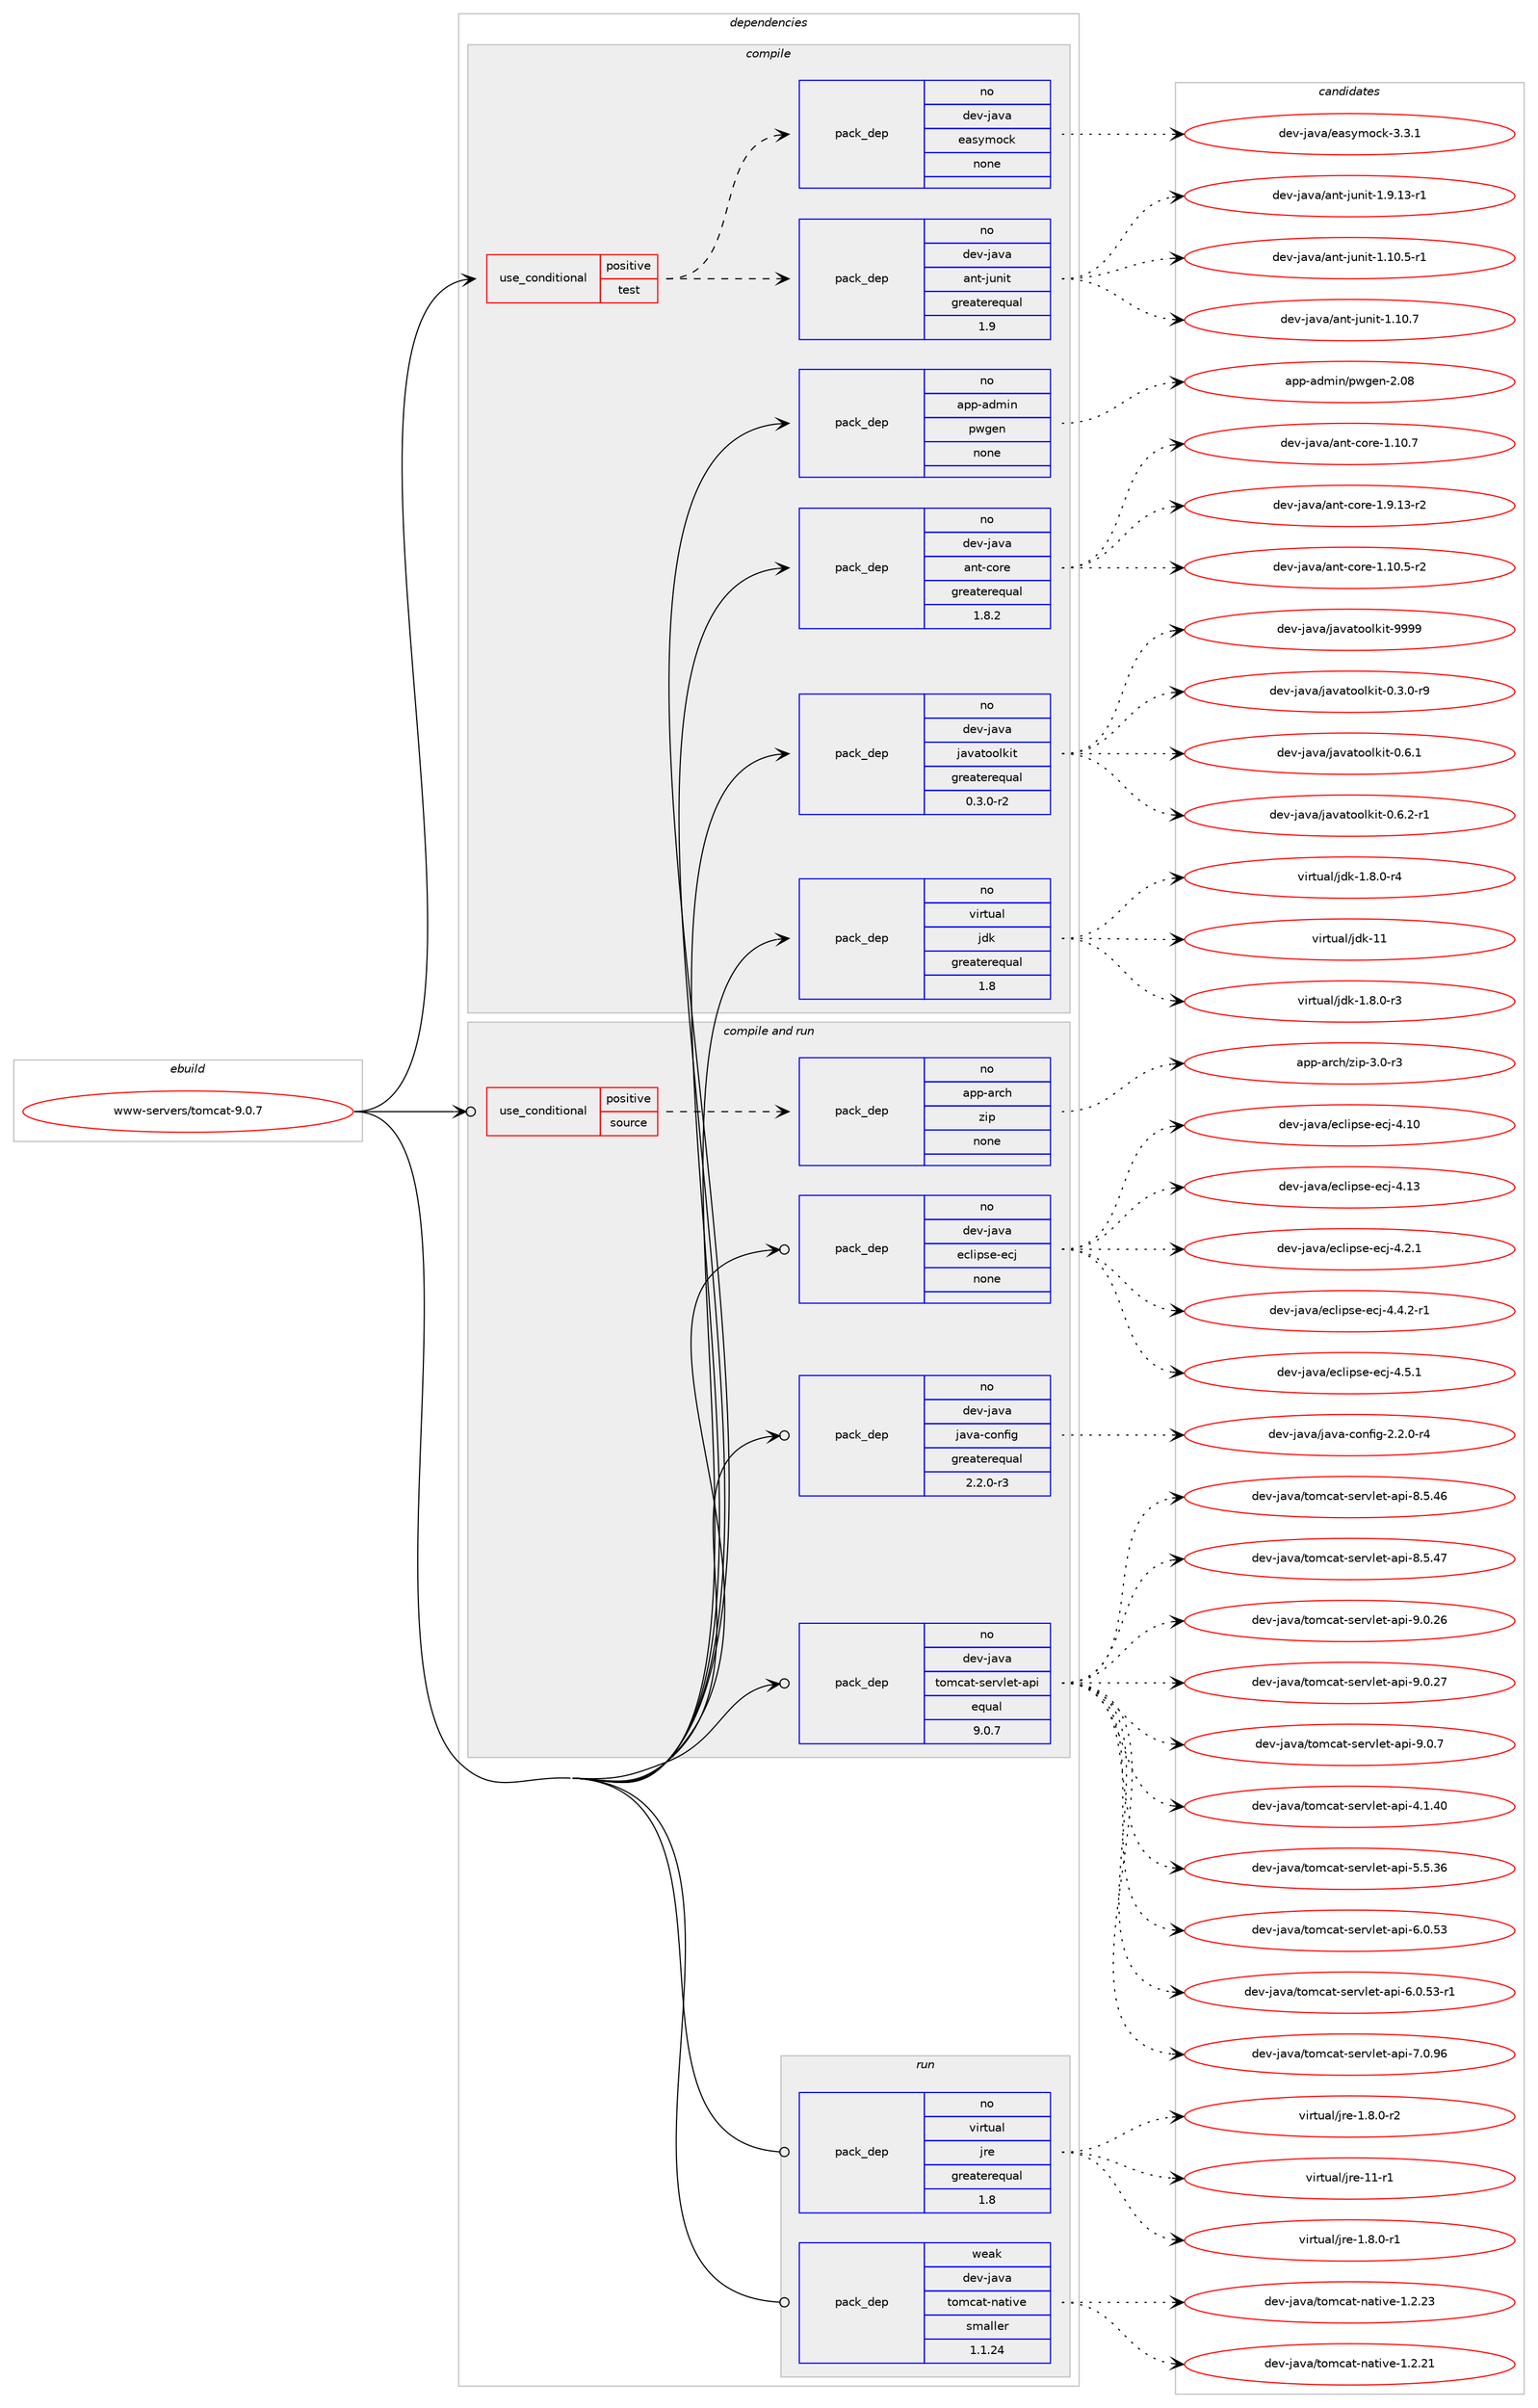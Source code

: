 digraph prolog {

# *************
# Graph options
# *************

newrank=true;
concentrate=true;
compound=true;
graph [rankdir=LR,fontname=Helvetica,fontsize=10,ranksep=1.5];#, ranksep=2.5, nodesep=0.2];
edge  [arrowhead=vee];
node  [fontname=Helvetica,fontsize=10];

# **********
# The ebuild
# **********

subgraph cluster_leftcol {
color=gray;
rank=same;
label=<<i>ebuild</i>>;
id [label="www-servers/tomcat-9.0.7", color=red, width=4, href="../www-servers/tomcat-9.0.7.svg"];
}

# ****************
# The dependencies
# ****************

subgraph cluster_midcol {
color=gray;
label=<<i>dependencies</i>>;
subgraph cluster_compile {
fillcolor="#eeeeee";
style=filled;
label=<<i>compile</i>>;
subgraph cond218473 {
dependency911011 [label=<<TABLE BORDER="0" CELLBORDER="1" CELLSPACING="0" CELLPADDING="4"><TR><TD ROWSPAN="3" CELLPADDING="10">use_conditional</TD></TR><TR><TD>positive</TD></TR><TR><TD>test</TD></TR></TABLE>>, shape=none, color=red];
subgraph pack676136 {
dependency911012 [label=<<TABLE BORDER="0" CELLBORDER="1" CELLSPACING="0" CELLPADDING="4" WIDTH="220"><TR><TD ROWSPAN="6" CELLPADDING="30">pack_dep</TD></TR><TR><TD WIDTH="110">no</TD></TR><TR><TD>dev-java</TD></TR><TR><TD>ant-junit</TD></TR><TR><TD>greaterequal</TD></TR><TR><TD>1.9</TD></TR></TABLE>>, shape=none, color=blue];
}
dependency911011:e -> dependency911012:w [weight=20,style="dashed",arrowhead="vee"];
subgraph pack676137 {
dependency911013 [label=<<TABLE BORDER="0" CELLBORDER="1" CELLSPACING="0" CELLPADDING="4" WIDTH="220"><TR><TD ROWSPAN="6" CELLPADDING="30">pack_dep</TD></TR><TR><TD WIDTH="110">no</TD></TR><TR><TD>dev-java</TD></TR><TR><TD>easymock</TD></TR><TR><TD>none</TD></TR><TR><TD></TD></TR></TABLE>>, shape=none, color=blue];
}
dependency911011:e -> dependency911013:w [weight=20,style="dashed",arrowhead="vee"];
}
id:e -> dependency911011:w [weight=20,style="solid",arrowhead="vee"];
subgraph pack676138 {
dependency911014 [label=<<TABLE BORDER="0" CELLBORDER="1" CELLSPACING="0" CELLPADDING="4" WIDTH="220"><TR><TD ROWSPAN="6" CELLPADDING="30">pack_dep</TD></TR><TR><TD WIDTH="110">no</TD></TR><TR><TD>app-admin</TD></TR><TR><TD>pwgen</TD></TR><TR><TD>none</TD></TR><TR><TD></TD></TR></TABLE>>, shape=none, color=blue];
}
id:e -> dependency911014:w [weight=20,style="solid",arrowhead="vee"];
subgraph pack676139 {
dependency911015 [label=<<TABLE BORDER="0" CELLBORDER="1" CELLSPACING="0" CELLPADDING="4" WIDTH="220"><TR><TD ROWSPAN="6" CELLPADDING="30">pack_dep</TD></TR><TR><TD WIDTH="110">no</TD></TR><TR><TD>dev-java</TD></TR><TR><TD>ant-core</TD></TR><TR><TD>greaterequal</TD></TR><TR><TD>1.8.2</TD></TR></TABLE>>, shape=none, color=blue];
}
id:e -> dependency911015:w [weight=20,style="solid",arrowhead="vee"];
subgraph pack676140 {
dependency911016 [label=<<TABLE BORDER="0" CELLBORDER="1" CELLSPACING="0" CELLPADDING="4" WIDTH="220"><TR><TD ROWSPAN="6" CELLPADDING="30">pack_dep</TD></TR><TR><TD WIDTH="110">no</TD></TR><TR><TD>dev-java</TD></TR><TR><TD>javatoolkit</TD></TR><TR><TD>greaterequal</TD></TR><TR><TD>0.3.0-r2</TD></TR></TABLE>>, shape=none, color=blue];
}
id:e -> dependency911016:w [weight=20,style="solid",arrowhead="vee"];
subgraph pack676141 {
dependency911017 [label=<<TABLE BORDER="0" CELLBORDER="1" CELLSPACING="0" CELLPADDING="4" WIDTH="220"><TR><TD ROWSPAN="6" CELLPADDING="30">pack_dep</TD></TR><TR><TD WIDTH="110">no</TD></TR><TR><TD>virtual</TD></TR><TR><TD>jdk</TD></TR><TR><TD>greaterequal</TD></TR><TR><TD>1.8</TD></TR></TABLE>>, shape=none, color=blue];
}
id:e -> dependency911017:w [weight=20,style="solid",arrowhead="vee"];
}
subgraph cluster_compileandrun {
fillcolor="#eeeeee";
style=filled;
label=<<i>compile and run</i>>;
subgraph cond218474 {
dependency911018 [label=<<TABLE BORDER="0" CELLBORDER="1" CELLSPACING="0" CELLPADDING="4"><TR><TD ROWSPAN="3" CELLPADDING="10">use_conditional</TD></TR><TR><TD>positive</TD></TR><TR><TD>source</TD></TR></TABLE>>, shape=none, color=red];
subgraph pack676142 {
dependency911019 [label=<<TABLE BORDER="0" CELLBORDER="1" CELLSPACING="0" CELLPADDING="4" WIDTH="220"><TR><TD ROWSPAN="6" CELLPADDING="30">pack_dep</TD></TR><TR><TD WIDTH="110">no</TD></TR><TR><TD>app-arch</TD></TR><TR><TD>zip</TD></TR><TR><TD>none</TD></TR><TR><TD></TD></TR></TABLE>>, shape=none, color=blue];
}
dependency911018:e -> dependency911019:w [weight=20,style="dashed",arrowhead="vee"];
}
id:e -> dependency911018:w [weight=20,style="solid",arrowhead="odotvee"];
subgraph pack676143 {
dependency911020 [label=<<TABLE BORDER="0" CELLBORDER="1" CELLSPACING="0" CELLPADDING="4" WIDTH="220"><TR><TD ROWSPAN="6" CELLPADDING="30">pack_dep</TD></TR><TR><TD WIDTH="110">no</TD></TR><TR><TD>dev-java</TD></TR><TR><TD>eclipse-ecj</TD></TR><TR><TD>none</TD></TR><TR><TD></TD></TR></TABLE>>, shape=none, color=blue];
}
id:e -> dependency911020:w [weight=20,style="solid",arrowhead="odotvee"];
subgraph pack676144 {
dependency911021 [label=<<TABLE BORDER="0" CELLBORDER="1" CELLSPACING="0" CELLPADDING="4" WIDTH="220"><TR><TD ROWSPAN="6" CELLPADDING="30">pack_dep</TD></TR><TR><TD WIDTH="110">no</TD></TR><TR><TD>dev-java</TD></TR><TR><TD>java-config</TD></TR><TR><TD>greaterequal</TD></TR><TR><TD>2.2.0-r3</TD></TR></TABLE>>, shape=none, color=blue];
}
id:e -> dependency911021:w [weight=20,style="solid",arrowhead="odotvee"];
subgraph pack676145 {
dependency911022 [label=<<TABLE BORDER="0" CELLBORDER="1" CELLSPACING="0" CELLPADDING="4" WIDTH="220"><TR><TD ROWSPAN="6" CELLPADDING="30">pack_dep</TD></TR><TR><TD WIDTH="110">no</TD></TR><TR><TD>dev-java</TD></TR><TR><TD>tomcat-servlet-api</TD></TR><TR><TD>equal</TD></TR><TR><TD>9.0.7</TD></TR></TABLE>>, shape=none, color=blue];
}
id:e -> dependency911022:w [weight=20,style="solid",arrowhead="odotvee"];
}
subgraph cluster_run {
fillcolor="#eeeeee";
style=filled;
label=<<i>run</i>>;
subgraph pack676146 {
dependency911023 [label=<<TABLE BORDER="0" CELLBORDER="1" CELLSPACING="0" CELLPADDING="4" WIDTH="220"><TR><TD ROWSPAN="6" CELLPADDING="30">pack_dep</TD></TR><TR><TD WIDTH="110">no</TD></TR><TR><TD>virtual</TD></TR><TR><TD>jre</TD></TR><TR><TD>greaterequal</TD></TR><TR><TD>1.8</TD></TR></TABLE>>, shape=none, color=blue];
}
id:e -> dependency911023:w [weight=20,style="solid",arrowhead="odot"];
subgraph pack676147 {
dependency911024 [label=<<TABLE BORDER="0" CELLBORDER="1" CELLSPACING="0" CELLPADDING="4" WIDTH="220"><TR><TD ROWSPAN="6" CELLPADDING="30">pack_dep</TD></TR><TR><TD WIDTH="110">weak</TD></TR><TR><TD>dev-java</TD></TR><TR><TD>tomcat-native</TD></TR><TR><TD>smaller</TD></TR><TR><TD>1.1.24</TD></TR></TABLE>>, shape=none, color=blue];
}
id:e -> dependency911024:w [weight=20,style="solid",arrowhead="odot"];
}
}

# **************
# The candidates
# **************

subgraph cluster_choices {
rank=same;
color=gray;
label=<<i>candidates</i>>;

subgraph choice676136 {
color=black;
nodesep=1;
choice100101118451069711897479711011645106117110105116454946494846534511449 [label="dev-java/ant-junit-1.10.5-r1", color=red, width=4,href="../dev-java/ant-junit-1.10.5-r1.svg"];
choice10010111845106971189747971101164510611711010511645494649484655 [label="dev-java/ant-junit-1.10.7", color=red, width=4,href="../dev-java/ant-junit-1.10.7.svg"];
choice100101118451069711897479711011645106117110105116454946574649514511449 [label="dev-java/ant-junit-1.9.13-r1", color=red, width=4,href="../dev-java/ant-junit-1.9.13-r1.svg"];
dependency911012:e -> choice100101118451069711897479711011645106117110105116454946494846534511449:w [style=dotted,weight="100"];
dependency911012:e -> choice10010111845106971189747971101164510611711010511645494649484655:w [style=dotted,weight="100"];
dependency911012:e -> choice100101118451069711897479711011645106117110105116454946574649514511449:w [style=dotted,weight="100"];
}
subgraph choice676137 {
color=black;
nodesep=1;
choice100101118451069711897471019711512110911199107455146514649 [label="dev-java/easymock-3.3.1", color=red, width=4,href="../dev-java/easymock-3.3.1.svg"];
dependency911013:e -> choice100101118451069711897471019711512110911199107455146514649:w [style=dotted,weight="100"];
}
subgraph choice676138 {
color=black;
nodesep=1;
choice971121124597100109105110471121191031011104550464856 [label="app-admin/pwgen-2.08", color=red, width=4,href="../app-admin/pwgen-2.08.svg"];
dependency911014:e -> choice971121124597100109105110471121191031011104550464856:w [style=dotted,weight="100"];
}
subgraph choice676139 {
color=black;
nodesep=1;
choice10010111845106971189747971101164599111114101454946494846534511450 [label="dev-java/ant-core-1.10.5-r2", color=red, width=4,href="../dev-java/ant-core-1.10.5-r2.svg"];
choice1001011184510697118974797110116459911111410145494649484655 [label="dev-java/ant-core-1.10.7", color=red, width=4,href="../dev-java/ant-core-1.10.7.svg"];
choice10010111845106971189747971101164599111114101454946574649514511450 [label="dev-java/ant-core-1.9.13-r2", color=red, width=4,href="../dev-java/ant-core-1.9.13-r2.svg"];
dependency911015:e -> choice10010111845106971189747971101164599111114101454946494846534511450:w [style=dotted,weight="100"];
dependency911015:e -> choice1001011184510697118974797110116459911111410145494649484655:w [style=dotted,weight="100"];
dependency911015:e -> choice10010111845106971189747971101164599111114101454946574649514511450:w [style=dotted,weight="100"];
}
subgraph choice676140 {
color=black;
nodesep=1;
choice1001011184510697118974710697118971161111111081071051164548465146484511457 [label="dev-java/javatoolkit-0.3.0-r9", color=red, width=4,href="../dev-java/javatoolkit-0.3.0-r9.svg"];
choice100101118451069711897471069711897116111111108107105116454846544649 [label="dev-java/javatoolkit-0.6.1", color=red, width=4,href="../dev-java/javatoolkit-0.6.1.svg"];
choice1001011184510697118974710697118971161111111081071051164548465446504511449 [label="dev-java/javatoolkit-0.6.2-r1", color=red, width=4,href="../dev-java/javatoolkit-0.6.2-r1.svg"];
choice1001011184510697118974710697118971161111111081071051164557575757 [label="dev-java/javatoolkit-9999", color=red, width=4,href="../dev-java/javatoolkit-9999.svg"];
dependency911016:e -> choice1001011184510697118974710697118971161111111081071051164548465146484511457:w [style=dotted,weight="100"];
dependency911016:e -> choice100101118451069711897471069711897116111111108107105116454846544649:w [style=dotted,weight="100"];
dependency911016:e -> choice1001011184510697118974710697118971161111111081071051164548465446504511449:w [style=dotted,weight="100"];
dependency911016:e -> choice1001011184510697118974710697118971161111111081071051164557575757:w [style=dotted,weight="100"];
}
subgraph choice676141 {
color=black;
nodesep=1;
choice11810511411611797108471061001074549465646484511451 [label="virtual/jdk-1.8.0-r3", color=red, width=4,href="../virtual/jdk-1.8.0-r3.svg"];
choice11810511411611797108471061001074549465646484511452 [label="virtual/jdk-1.8.0-r4", color=red, width=4,href="../virtual/jdk-1.8.0-r4.svg"];
choice1181051141161179710847106100107454949 [label="virtual/jdk-11", color=red, width=4,href="../virtual/jdk-11.svg"];
dependency911017:e -> choice11810511411611797108471061001074549465646484511451:w [style=dotted,weight="100"];
dependency911017:e -> choice11810511411611797108471061001074549465646484511452:w [style=dotted,weight="100"];
dependency911017:e -> choice1181051141161179710847106100107454949:w [style=dotted,weight="100"];
}
subgraph choice676142 {
color=black;
nodesep=1;
choice9711211245971149910447122105112455146484511451 [label="app-arch/zip-3.0-r3", color=red, width=4,href="../app-arch/zip-3.0-r3.svg"];
dependency911019:e -> choice9711211245971149910447122105112455146484511451:w [style=dotted,weight="100"];
}
subgraph choice676143 {
color=black;
nodesep=1;
choice100101118451069711897471019910810511211510145101991064552464948 [label="dev-java/eclipse-ecj-4.10", color=red, width=4,href="../dev-java/eclipse-ecj-4.10.svg"];
choice100101118451069711897471019910810511211510145101991064552464951 [label="dev-java/eclipse-ecj-4.13", color=red, width=4,href="../dev-java/eclipse-ecj-4.13.svg"];
choice10010111845106971189747101991081051121151014510199106455246504649 [label="dev-java/eclipse-ecj-4.2.1", color=red, width=4,href="../dev-java/eclipse-ecj-4.2.1.svg"];
choice100101118451069711897471019910810511211510145101991064552465246504511449 [label="dev-java/eclipse-ecj-4.4.2-r1", color=red, width=4,href="../dev-java/eclipse-ecj-4.4.2-r1.svg"];
choice10010111845106971189747101991081051121151014510199106455246534649 [label="dev-java/eclipse-ecj-4.5.1", color=red, width=4,href="../dev-java/eclipse-ecj-4.5.1.svg"];
dependency911020:e -> choice100101118451069711897471019910810511211510145101991064552464948:w [style=dotted,weight="100"];
dependency911020:e -> choice100101118451069711897471019910810511211510145101991064552464951:w [style=dotted,weight="100"];
dependency911020:e -> choice10010111845106971189747101991081051121151014510199106455246504649:w [style=dotted,weight="100"];
dependency911020:e -> choice100101118451069711897471019910810511211510145101991064552465246504511449:w [style=dotted,weight="100"];
dependency911020:e -> choice10010111845106971189747101991081051121151014510199106455246534649:w [style=dotted,weight="100"];
}
subgraph choice676144 {
color=black;
nodesep=1;
choice10010111845106971189747106971189745991111101021051034550465046484511452 [label="dev-java/java-config-2.2.0-r4", color=red, width=4,href="../dev-java/java-config-2.2.0-r4.svg"];
dependency911021:e -> choice10010111845106971189747106971189745991111101021051034550465046484511452:w [style=dotted,weight="100"];
}
subgraph choice676145 {
color=black;
nodesep=1;
choice10010111845106971189747116111109999711645115101114118108101116459711210545524649465248 [label="dev-java/tomcat-servlet-api-4.1.40", color=red, width=4,href="../dev-java/tomcat-servlet-api-4.1.40.svg"];
choice10010111845106971189747116111109999711645115101114118108101116459711210545534653465154 [label="dev-java/tomcat-servlet-api-5.5.36", color=red, width=4,href="../dev-java/tomcat-servlet-api-5.5.36.svg"];
choice10010111845106971189747116111109999711645115101114118108101116459711210545544648465351 [label="dev-java/tomcat-servlet-api-6.0.53", color=red, width=4,href="../dev-java/tomcat-servlet-api-6.0.53.svg"];
choice100101118451069711897471161111099997116451151011141181081011164597112105455446484653514511449 [label="dev-java/tomcat-servlet-api-6.0.53-r1", color=red, width=4,href="../dev-java/tomcat-servlet-api-6.0.53-r1.svg"];
choice10010111845106971189747116111109999711645115101114118108101116459711210545554648465754 [label="dev-java/tomcat-servlet-api-7.0.96", color=red, width=4,href="../dev-java/tomcat-servlet-api-7.0.96.svg"];
choice10010111845106971189747116111109999711645115101114118108101116459711210545564653465254 [label="dev-java/tomcat-servlet-api-8.5.46", color=red, width=4,href="../dev-java/tomcat-servlet-api-8.5.46.svg"];
choice10010111845106971189747116111109999711645115101114118108101116459711210545564653465255 [label="dev-java/tomcat-servlet-api-8.5.47", color=red, width=4,href="../dev-java/tomcat-servlet-api-8.5.47.svg"];
choice10010111845106971189747116111109999711645115101114118108101116459711210545574648465054 [label="dev-java/tomcat-servlet-api-9.0.26", color=red, width=4,href="../dev-java/tomcat-servlet-api-9.0.26.svg"];
choice10010111845106971189747116111109999711645115101114118108101116459711210545574648465055 [label="dev-java/tomcat-servlet-api-9.0.27", color=red, width=4,href="../dev-java/tomcat-servlet-api-9.0.27.svg"];
choice100101118451069711897471161111099997116451151011141181081011164597112105455746484655 [label="dev-java/tomcat-servlet-api-9.0.7", color=red, width=4,href="../dev-java/tomcat-servlet-api-9.0.7.svg"];
dependency911022:e -> choice10010111845106971189747116111109999711645115101114118108101116459711210545524649465248:w [style=dotted,weight="100"];
dependency911022:e -> choice10010111845106971189747116111109999711645115101114118108101116459711210545534653465154:w [style=dotted,weight="100"];
dependency911022:e -> choice10010111845106971189747116111109999711645115101114118108101116459711210545544648465351:w [style=dotted,weight="100"];
dependency911022:e -> choice100101118451069711897471161111099997116451151011141181081011164597112105455446484653514511449:w [style=dotted,weight="100"];
dependency911022:e -> choice10010111845106971189747116111109999711645115101114118108101116459711210545554648465754:w [style=dotted,weight="100"];
dependency911022:e -> choice10010111845106971189747116111109999711645115101114118108101116459711210545564653465254:w [style=dotted,weight="100"];
dependency911022:e -> choice10010111845106971189747116111109999711645115101114118108101116459711210545564653465255:w [style=dotted,weight="100"];
dependency911022:e -> choice10010111845106971189747116111109999711645115101114118108101116459711210545574648465054:w [style=dotted,weight="100"];
dependency911022:e -> choice10010111845106971189747116111109999711645115101114118108101116459711210545574648465055:w [style=dotted,weight="100"];
dependency911022:e -> choice100101118451069711897471161111099997116451151011141181081011164597112105455746484655:w [style=dotted,weight="100"];
}
subgraph choice676146 {
color=black;
nodesep=1;
choice11810511411611797108471061141014549465646484511449 [label="virtual/jre-1.8.0-r1", color=red, width=4,href="../virtual/jre-1.8.0-r1.svg"];
choice11810511411611797108471061141014549465646484511450 [label="virtual/jre-1.8.0-r2", color=red, width=4,href="../virtual/jre-1.8.0-r2.svg"];
choice11810511411611797108471061141014549494511449 [label="virtual/jre-11-r1", color=red, width=4,href="../virtual/jre-11-r1.svg"];
dependency911023:e -> choice11810511411611797108471061141014549465646484511449:w [style=dotted,weight="100"];
dependency911023:e -> choice11810511411611797108471061141014549465646484511450:w [style=dotted,weight="100"];
dependency911023:e -> choice11810511411611797108471061141014549494511449:w [style=dotted,weight="100"];
}
subgraph choice676147 {
color=black;
nodesep=1;
choice100101118451069711897471161111099997116451109711610511810145494650465049 [label="dev-java/tomcat-native-1.2.21", color=red, width=4,href="../dev-java/tomcat-native-1.2.21.svg"];
choice100101118451069711897471161111099997116451109711610511810145494650465051 [label="dev-java/tomcat-native-1.2.23", color=red, width=4,href="../dev-java/tomcat-native-1.2.23.svg"];
dependency911024:e -> choice100101118451069711897471161111099997116451109711610511810145494650465049:w [style=dotted,weight="100"];
dependency911024:e -> choice100101118451069711897471161111099997116451109711610511810145494650465051:w [style=dotted,weight="100"];
}
}

}
